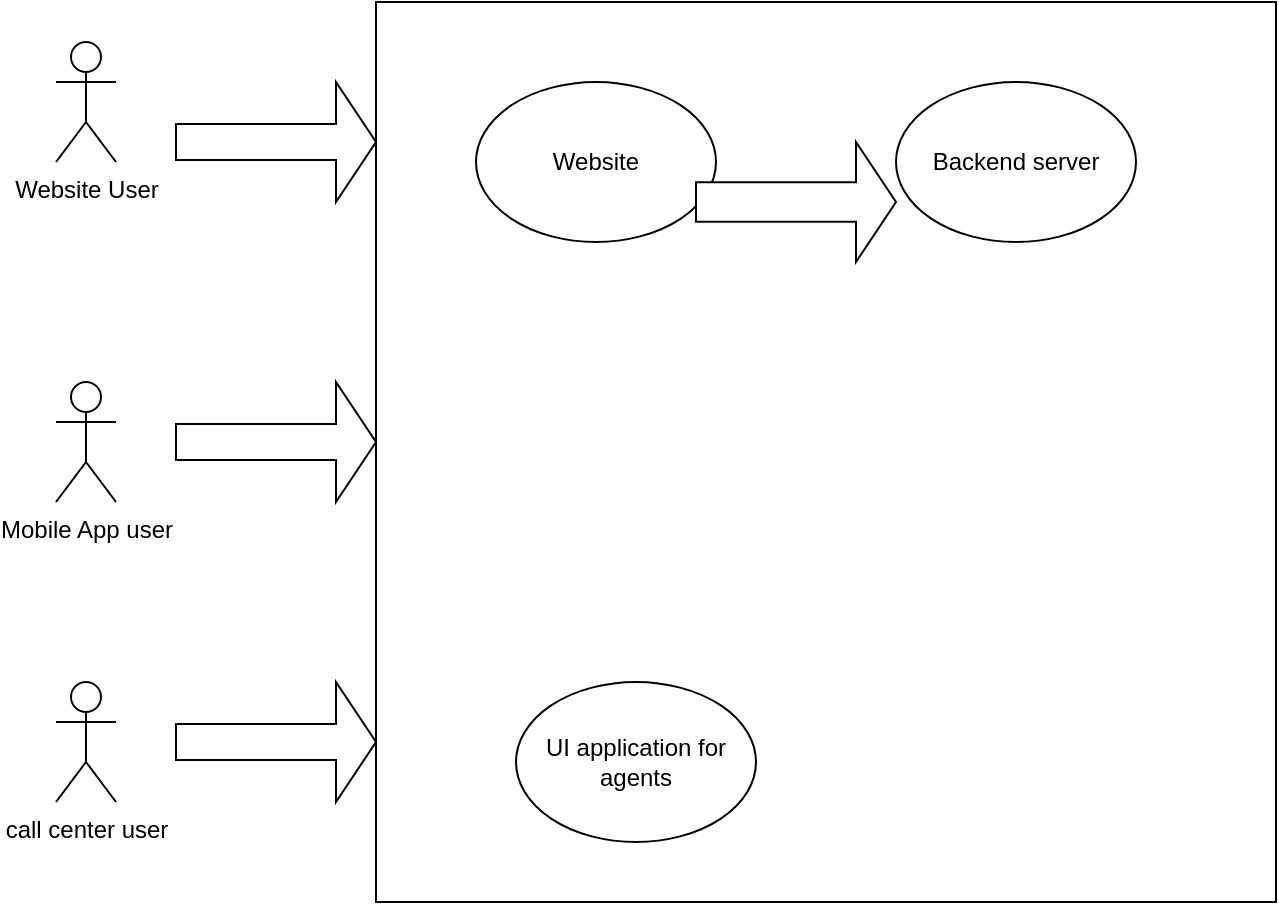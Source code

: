 <mxfile version="22.1.7" type="github">
  <diagram name="Page-1" id="ApadNqQUaRVhpeKJsUnR">
    <mxGraphModel dx="1050" dy="566" grid="1" gridSize="10" guides="1" tooltips="1" connect="1" arrows="1" fold="1" page="1" pageScale="1" pageWidth="850" pageHeight="1100" math="0" shadow="0">
      <root>
        <mxCell id="0" />
        <mxCell id="1" parent="0" />
        <mxCell id="kewzlMtqSE_cDaoYpFH1-1" value="" style="whiteSpace=wrap;html=1;aspect=fixed;" vertex="1" parent="1">
          <mxGeometry x="310" y="70" width="450" height="450" as="geometry" />
        </mxCell>
        <mxCell id="kewzlMtqSE_cDaoYpFH1-2" value="Website User&lt;br&gt;" style="shape=umlActor;verticalLabelPosition=bottom;verticalAlign=top;html=1;outlineConnect=0;" vertex="1" parent="1">
          <mxGeometry x="150" y="90" width="30" height="60" as="geometry" />
        </mxCell>
        <mxCell id="kewzlMtqSE_cDaoYpFH1-8" value="Mobile App user&lt;br&gt;" style="shape=umlActor;verticalLabelPosition=bottom;verticalAlign=top;html=1;outlineConnect=0;" vertex="1" parent="1">
          <mxGeometry x="150" y="260" width="30" height="60" as="geometry" />
        </mxCell>
        <mxCell id="kewzlMtqSE_cDaoYpFH1-9" value="call center user" style="shape=umlActor;verticalLabelPosition=bottom;verticalAlign=top;html=1;outlineConnect=0;" vertex="1" parent="1">
          <mxGeometry x="150" y="410" width="30" height="60" as="geometry" />
        </mxCell>
        <mxCell id="kewzlMtqSE_cDaoYpFH1-10" value="Website" style="ellipse;whiteSpace=wrap;html=1;" vertex="1" parent="1">
          <mxGeometry x="360" y="110" width="120" height="80" as="geometry" />
        </mxCell>
        <mxCell id="kewzlMtqSE_cDaoYpFH1-11" value="Backend server" style="ellipse;whiteSpace=wrap;html=1;" vertex="1" parent="1">
          <mxGeometry x="570" y="110" width="120" height="80" as="geometry" />
        </mxCell>
        <mxCell id="kewzlMtqSE_cDaoYpFH1-12" value="UI application for agents" style="ellipse;whiteSpace=wrap;html=1;" vertex="1" parent="1">
          <mxGeometry x="380" y="410" width="120" height="80" as="geometry" />
        </mxCell>
        <mxCell id="kewzlMtqSE_cDaoYpFH1-18" value="" style="shape=singleArrow;whiteSpace=wrap;html=1;" vertex="1" parent="1">
          <mxGeometry x="210" y="110" width="100" height="60" as="geometry" />
        </mxCell>
        <mxCell id="kewzlMtqSE_cDaoYpFH1-19" value="" style="shape=singleArrow;whiteSpace=wrap;html=1;" vertex="1" parent="1">
          <mxGeometry x="210" y="260" width="100" height="60" as="geometry" />
        </mxCell>
        <mxCell id="kewzlMtqSE_cDaoYpFH1-20" value="" style="shape=singleArrow;whiteSpace=wrap;html=1;" vertex="1" parent="1">
          <mxGeometry x="210" y="410" width="100" height="60" as="geometry" />
        </mxCell>
        <mxCell id="kewzlMtqSE_cDaoYpFH1-22" value="" style="html=1;shadow=0;dashed=0;align=center;verticalAlign=middle;shape=mxgraph.arrows2.arrow;dy=0.67;dx=20;notch=0;" vertex="1" parent="1">
          <mxGeometry x="470" y="140" width="100" height="60" as="geometry" />
        </mxCell>
      </root>
    </mxGraphModel>
  </diagram>
</mxfile>
